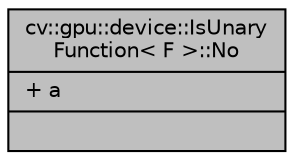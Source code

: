 digraph "cv::gpu::device::IsUnaryFunction&lt; F &gt;::No"
{
 // LATEX_PDF_SIZE
  edge [fontname="Helvetica",fontsize="10",labelfontname="Helvetica",labelfontsize="10"];
  node [fontname="Helvetica",fontsize="10",shape=record];
  Node1 [label="{cv::gpu::device::IsUnary\lFunction\< F \>::No\n|+ a\l|}",height=0.2,width=0.4,color="black", fillcolor="grey75", style="filled", fontcolor="black",tooltip=" "];
}
